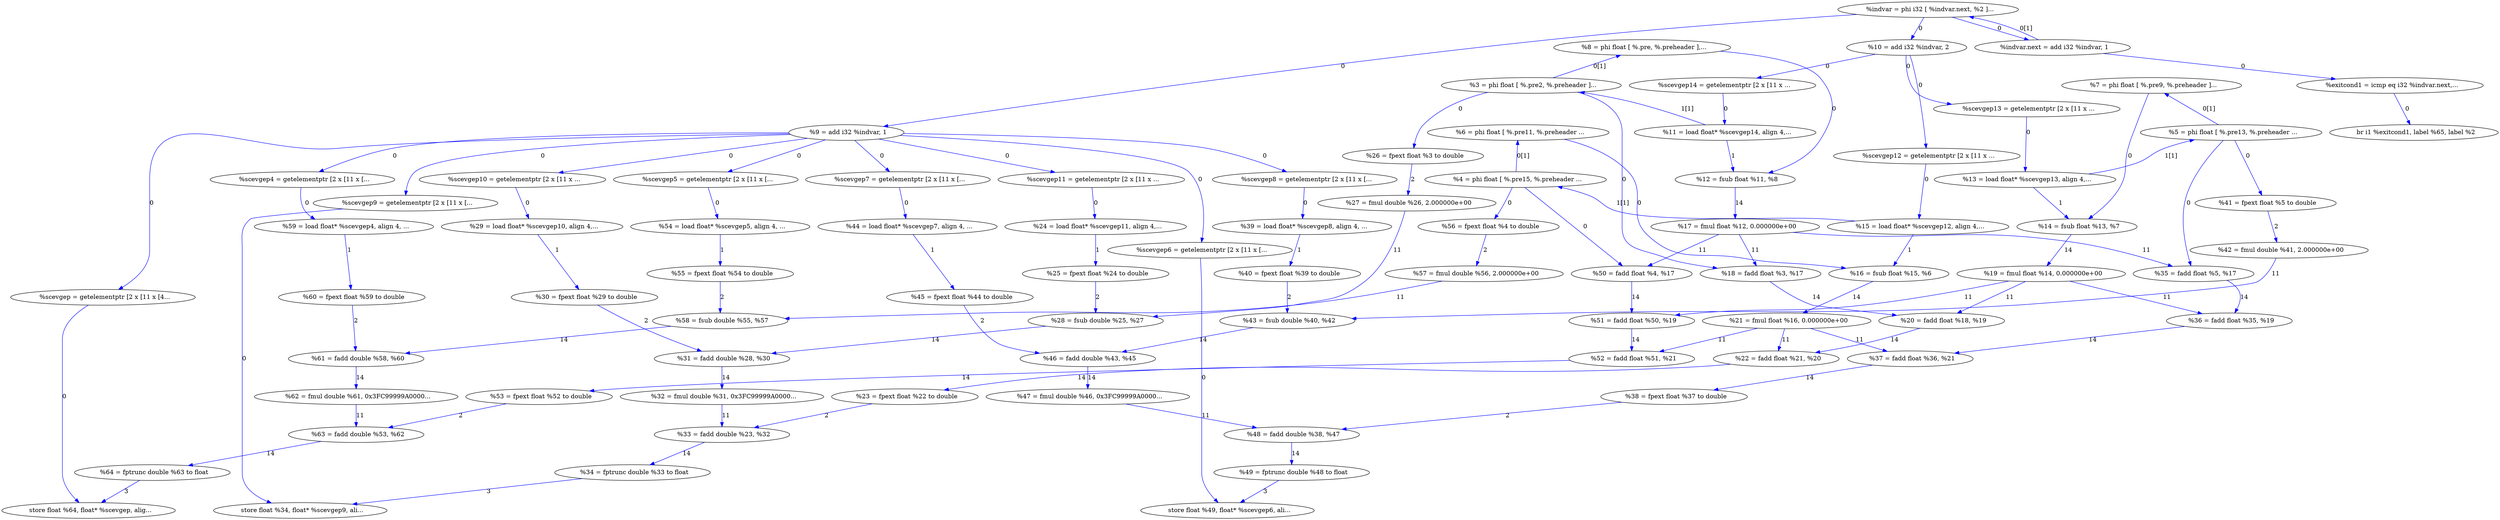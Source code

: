 digraph {
Node0x353c760[label="  %9 = add i32 %indvar, 1"];
Node0x353c140[label="  %indvar = phi i32 [ %indvar.next, %2 ]..."];
Node0x353c140 -> Node0x353c760[label="0",color=blue];
Node0x353ce90[label="  %10 = add i32 %indvar, 2"];
Node0x353c140 -> Node0x353ce90[label="0",color=blue];
Node0x353dda0[label="  %indvar.next = add i32 %indvar, 1"];
Node0x353c140 -> Node0x353dda0[label="0",color=blue];
Node0x353c220[label="  %3 = phi float [ %.pre2, %.preheader ]..."];
Node0x353c680[label="  %8 = phi float [ %.pre, %.preheader ],..."];
Node0x353c680 -> Node0x353c220[label="0[1]",color=blue,dir=back];
Node0x353e120[label="  %18 = fadd float %3, %17"];
Node0x353c220 -> Node0x353e120[label="0",color=blue];
Node0x353e820[label="  %26 = fpext float %3 to double"];
Node0x353c220 -> Node0x353e820[label="0",color=blue];
Node0x353c300[label="  %4 = phi float [ %.pre15, %.preheader ..."];
Node0x353c4c0[label="  %6 = phi float [ %.pre11, %.preheader ..."];
Node0x353c4c0 -> Node0x353c300[label="0[1]",color=blue,dir=back];
Node0x353ff60[label="  %50 = fadd float %4, %17"];
Node0x353c300 -> Node0x353ff60[label="0",color=blue];
Node0x3540520[label="  %56 = fpext float %4 to double"];
Node0x353c300 -> Node0x3540520[label="0",color=blue];
Node0x353c3e0[label="  %5 = phi float [ %.pre13, %.preheader ..."];
Node0x353c5a0[label="  %7 = phi float [ %.pre9, %.preheader ]..."];
Node0x353c5a0 -> Node0x353c3e0[label="0[1]",color=blue,dir=back];
Node0x353f0e0[label="  %35 = fadd float %5, %17"];
Node0x353c3e0 -> Node0x353f0e0[label="0",color=blue];
Node0x353f660[label="  %41 = fpext float %5 to double"];
Node0x353c3e0 -> Node0x353f660[label="0",color=blue];
Node0x353ab80[label="  %16 = fsub float %15, %6"];
Node0x353c4c0 -> Node0x353ab80[label="0",color=blue];
Node0x353d830[label="  %14 = fsub float %13, %7"];
Node0x353c5a0 -> Node0x353d830[label="0",color=blue];
Node0x353d670[label="  %12 = fsub float %11, %8"];
Node0x353c680 -> Node0x353d670[label="0",color=blue];
Node0x353c910[label="  %scevgep10 = getelementptr [2 x [11 x ..."];
Node0x353c760 -> Node0x353c910[label="0",color=blue];
Node0x353ca30[label="  %scevgep7 = getelementptr [2 x [11 x [..."];
Node0x353c760 -> Node0x353ca30[label="0",color=blue];
Node0x353cb10[label="  %scevgep11 = getelementptr [2 x [11 x ..."];
Node0x353c760 -> Node0x353cb10[label="0",color=blue];
Node0x353cbf0[label="  %scevgep8 = getelementptr [2 x [11 x [..."];
Node0x353c760 -> Node0x353cbf0[label="0",color=blue];
Node0x353ccd0[label="  %scevgep5 = getelementptr [2 x [11 x [..."];
Node0x353c760 -> Node0x353ccd0[label="0",color=blue];
Node0x353cdb0[label="  %scevgep4 = getelementptr [2 x [11 x [..."];
Node0x353c760 -> Node0x353cdb0[label="0",color=blue];
Node0x353d210[label="  %scevgep9 = getelementptr [2 x [11 x [..."];
Node0x353c760 -> Node0x353d210[label="0",color=blue];
Node0x353d2f0[label="  %scevgep6 = getelementptr [2 x [11 x [..."];
Node0x353c760 -> Node0x353d2f0[label="0",color=blue];
Node0x353d3d0[label="  %scevgep = getelementptr [2 x [11 x [4..."];
Node0x353c760 -> Node0x353d3d0[label="0",color=blue];
Node0x353eac0[label="  %29 = load float* %scevgep10, align 4,..."];
Node0x353c910 -> Node0x353eac0[label="0",color=blue];
Node0x353f900[label="  %44 = load float* %scevgep7, align 4, ..."];
Node0x353ca30 -> Node0x353f900[label="0",color=blue];
Node0x353e660[label="  %24 = load float* %scevgep11, align 4,..."];
Node0x353cb10 -> Node0x353e660[label="0",color=blue];
Node0x353f460[label="  %39 = load float* %scevgep8, align 4, ..."];
Node0x353cbf0 -> Node0x353f460[label="0",color=blue];
Node0x3540320[label="  %54 = load float* %scevgep5, align 4, ..."];
Node0x353ccd0 -> Node0x3540320[label="0",color=blue];
Node0x35407c0[label="  %59 = load float* %scevgep4, align 4, ..."];
Node0x353cdb0 -> Node0x35407c0[label="0",color=blue];
Node0x353cf70[label="  %scevgep14 = getelementptr [2 x [11 x ..."];
Node0x353ce90 -> Node0x353cf70[label="0",color=blue];
Node0x353d050[label="  %scevgep13 = getelementptr [2 x [11 x ..."];
Node0x353ce90 -> Node0x353d050[label="0",color=blue];
Node0x353d130[label="  %scevgep12 = getelementptr [2 x [11 x ..."];
Node0x353ce90 -> Node0x353d130[label="0",color=blue];
Node0x353d590[label="  %11 = load float* %scevgep14, align 4,..."];
Node0x353cf70 -> Node0x353d590[label="0",color=blue];
Node0x353d750[label="  %13 = load float* %scevgep13, align 4,..."];
Node0x353d050 -> Node0x353d750[label="0",color=blue];
Node0x353aaa0[label="  %15 = load float* %scevgep12, align 4,..."];
Node0x353d130 -> Node0x353aaa0[label="0",color=blue];
Node0x353f000[label="  store float %34, float* %scevgep9, ali..."];
Node0x353d210 -> Node0x353f000[label="0",color=blue];
Node0x353fe80[label="  store float %49, float* %scevgep6, ali..."];
Node0x353d2f0 -> Node0x353fe80[label="0",color=blue];
Node0x353dcc0[label="  store float %64, float* %scevgep, alig..."];
Node0x353d3d0 -> Node0x353dcc0[label="0",color=blue];
Node0x353c220 -> Node0x353d590[label="1[1]",color=blue,dir=back];
Node0x353d590 -> Node0x353d670[label="1",color=blue];
Node0x353ad00[label="  %17 = fmul float %12, 0.000000e+00"];
Node0x353d670 -> Node0x353ad00[label="14",color=blue];
Node0x353c3e0 -> Node0x353d750[label="1[1]",color=blue,dir=back];
Node0x353d750 -> Node0x353d830[label="1",color=blue];
Node0x353e200[label="  %19 = fmul float %14, 0.000000e+00"];
Node0x353d830 -> Node0x353e200[label="14",color=blue];
Node0x353c300 -> Node0x353aaa0[label="1[1]",color=blue,dir=back];
Node0x353aaa0 -> Node0x353ab80[label="1",color=blue];
Node0x353e3c0[label="  %21 = fmul float %16, 0.000000e+00"];
Node0x353ab80 -> Node0x353e3c0[label="14",color=blue];
Node0x353ad00 -> Node0x353e120[label="11",color=blue];
Node0x353ad00 -> Node0x353f0e0[label="11",color=blue];
Node0x353ad00 -> Node0x353ff60[label="11",color=blue];
Node0x353e2e0[label="  %20 = fadd float %18, %19"];
Node0x353e120 -> Node0x353e2e0[label="14",color=blue];
Node0x353e200 -> Node0x353e2e0[label="11",color=blue];
Node0x353f1c0[label="  %36 = fadd float %35, %19"];
Node0x353e200 -> Node0x353f1c0[label="11",color=blue];
Node0x3540080[label="  %51 = fadd float %50, %19"];
Node0x353e200 -> Node0x3540080[label="11",color=blue];
Node0x353e4a0[label="  %22 = fadd float %21, %20"];
Node0x353e2e0 -> Node0x353e4a0[label="14",color=blue];
Node0x353e3c0 -> Node0x353e4a0[label="11",color=blue];
Node0x353f2a0[label="  %37 = fadd float %36, %21"];
Node0x353e3c0 -> Node0x353f2a0[label="11",color=blue];
Node0x3540160[label="  %52 = fadd float %51, %21"];
Node0x353e3c0 -> Node0x3540160[label="11",color=blue];
Node0x353e580[label="  %23 = fpext float %22 to double"];
Node0x353e4a0 -> Node0x353e580[label="14",color=blue];
Node0x353ee40[label="  %33 = fadd double %23, %32"];
Node0x353e580 -> Node0x353ee40[label="2",color=blue];
Node0x353e740[label="  %25 = fpext float %24 to double"];
Node0x353e660 -> Node0x353e740[label="1",color=blue];
Node0x353e9e0[label="  %28 = fsub double %25, %27"];
Node0x353e740 -> Node0x353e9e0[label="2",color=blue];
Node0x353e900[label="  %27 = fmul double %26, 2.000000e+00"];
Node0x353e820 -> Node0x353e900[label="2",color=blue];
Node0x353e900 -> Node0x353e9e0[label="11",color=blue];
Node0x353ec80[label="  %31 = fadd double %28, %30"];
Node0x353e9e0 -> Node0x353ec80[label="14",color=blue];
Node0x353eba0[label="  %30 = fpext float %29 to double"];
Node0x353eac0 -> Node0x353eba0[label="1",color=blue];
Node0x353eba0 -> Node0x353ec80[label="2",color=blue];
Node0x353ed60[label="  %32 = fmul double %31, 0x3FC99999A0000..."];
Node0x353ec80 -> Node0x353ed60[label="14",color=blue];
Node0x353ed60 -> Node0x353ee40[label="11",color=blue];
Node0x353ef20[label="  %34 = fptrunc double %33 to float"];
Node0x353ee40 -> Node0x353ef20[label="14",color=blue];
Node0x353ef20 -> Node0x353f000[label="3",color=blue];
Node0x353f0e0 -> Node0x353f1c0[label="14",color=blue];
Node0x353f1c0 -> Node0x353f2a0[label="14",color=blue];
Node0x353f380[label="  %38 = fpext float %37 to double"];
Node0x353f2a0 -> Node0x353f380[label="14",color=blue];
Node0x353fcc0[label="  %48 = fadd double %38, %47"];
Node0x353f380 -> Node0x353fcc0[label="2",color=blue];
Node0x353f540[label="  %40 = fpext float %39 to double"];
Node0x353f460 -> Node0x353f540[label="1",color=blue];
Node0x353f820[label="  %43 = fsub double %40, %42"];
Node0x353f540 -> Node0x353f820[label="2",color=blue];
Node0x353f740[label="  %42 = fmul double %41, 2.000000e+00"];
Node0x353f660 -> Node0x353f740[label="2",color=blue];
Node0x353f740 -> Node0x353f820[label="11",color=blue];
Node0x353fb00[label="  %46 = fadd double %43, %45"];
Node0x353f820 -> Node0x353fb00[label="14",color=blue];
Node0x353f9e0[label="  %45 = fpext float %44 to double"];
Node0x353f900 -> Node0x353f9e0[label="1",color=blue];
Node0x353f9e0 -> Node0x353fb00[label="2",color=blue];
Node0x353fbe0[label="  %47 = fmul double %46, 0x3FC99999A0000..."];
Node0x353fb00 -> Node0x353fbe0[label="14",color=blue];
Node0x353fbe0 -> Node0x353fcc0[label="11",color=blue];
Node0x353fda0[label="  %49 = fptrunc double %48 to float"];
Node0x353fcc0 -> Node0x353fda0[label="14",color=blue];
Node0x353fda0 -> Node0x353fe80[label="3",color=blue];
Node0x353ff60 -> Node0x3540080[label="14",color=blue];
Node0x3540080 -> Node0x3540160[label="14",color=blue];
Node0x3540240[label="  %53 = fpext float %52 to double"];
Node0x3540160 -> Node0x3540240[label="14",color=blue];
Node0x353db00[label="  %63 = fadd double %53, %62"];
Node0x3540240 -> Node0x353db00[label="2",color=blue];
Node0x3540400[label="  %55 = fpext float %54 to double"];
Node0x3540320 -> Node0x3540400[label="1",color=blue];
Node0x35406e0[label="  %58 = fsub double %55, %57"];
Node0x3540400 -> Node0x35406e0[label="2",color=blue];
Node0x3540600[label="  %57 = fmul double %56, 2.000000e+00"];
Node0x3540520 -> Node0x3540600[label="2",color=blue];
Node0x3540600 -> Node0x35406e0[label="11",color=blue];
Node0x353d910[label="  %61 = fadd double %58, %60"];
Node0x35406e0 -> Node0x353d910[label="14",color=blue];
Node0x35408a0[label="  %60 = fpext float %59 to double"];
Node0x35407c0 -> Node0x35408a0[label="1",color=blue];
Node0x35408a0 -> Node0x353d910[label="2",color=blue];
Node0x353da20[label="  %62 = fmul double %61, 0x3FC99999A0000..."];
Node0x353d910 -> Node0x353da20[label="14",color=blue];
Node0x353da20 -> Node0x353db00[label="11",color=blue];
Node0x353dbe0[label="  %64 = fptrunc double %63 to float"];
Node0x353db00 -> Node0x353dbe0[label="14",color=blue];
Node0x353dbe0 -> Node0x353dcc0[label="3",color=blue];
Node0x353c140 -> Node0x353dda0[label="0[1]",color=blue,dir=back];
Node0x353dee0[label="  %exitcond1 = icmp eq i32 %indvar.next,..."];
Node0x353dda0 -> Node0x353dee0[label="0",color=blue];
Node0x353dff0[label="  br i1 %exitcond1, label %65, label %2"];
Node0x353dee0 -> Node0x353dff0[label="0",color=blue];
}
